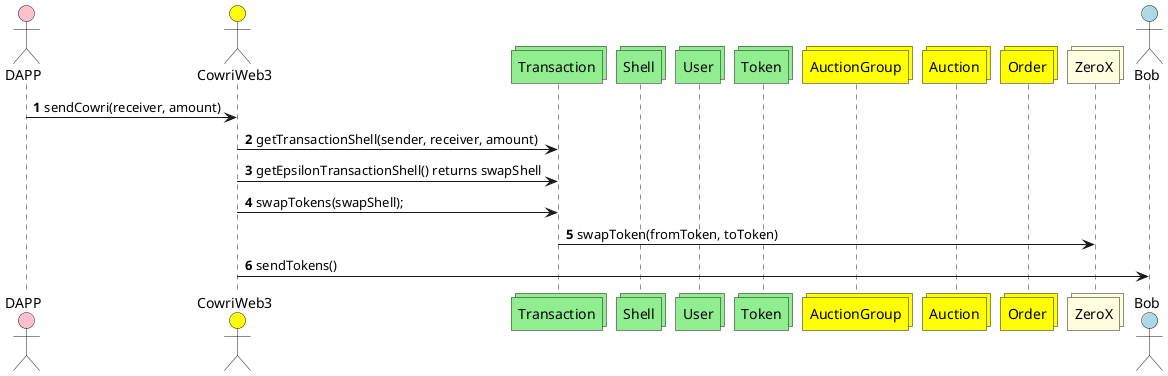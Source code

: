 @startuml
actor DAPP #Pink
actor CowriWeb3 #Yellow
collections Transaction #LightGreen
collections Shell #LightGreen
collections User #LightGreen
collections Token #LightGreen
collections AuctionGroup #Yellow
collections Auction #Yellow
collections Order #Yellow
collections ZeroX #LightYellow
actor Bob #LightBlue

autonumber
DAPP -> CowriWeb3: sendCowri(receiver, amount)
CowriWeb3 -> Transaction: getTransactionShell(sender, receiver, amount)
CowriWeb3 -> Transaction: getEpsilonTransactionShell() returns swapShell
CowriWeb3 -> Transaction: swapTokens(swapShell);
Transaction -> ZeroX: swapToken(fromToken, toToken)
CowriWeb3 -> Bob: sendTokens()


@enduml
